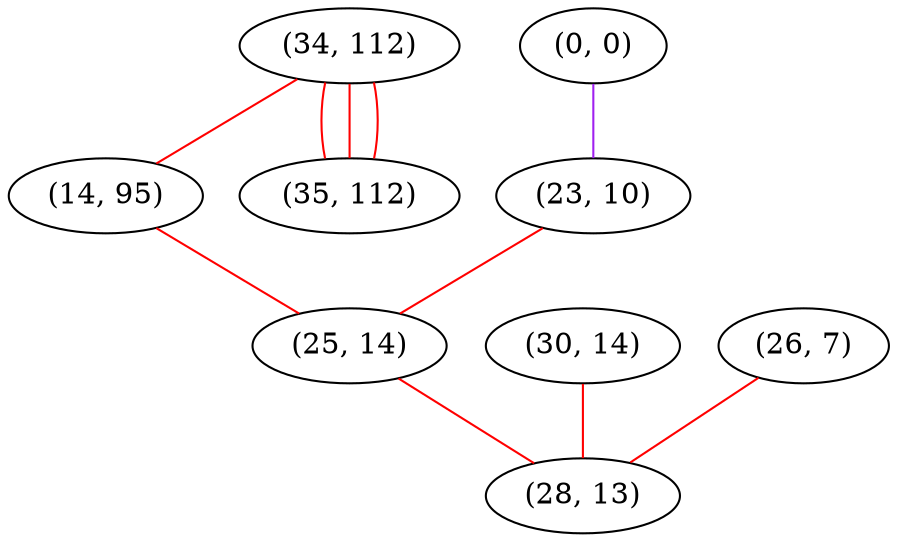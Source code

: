 graph "" {
"(34, 112)";
"(0, 0)";
"(14, 95)";
"(23, 10)";
"(30, 14)";
"(26, 7)";
"(35, 112)";
"(25, 14)";
"(28, 13)";
"(34, 112)" -- "(35, 112)"  [color=red, key=0, weight=1];
"(34, 112)" -- "(35, 112)"  [color=red, key=1, weight=1];
"(34, 112)" -- "(35, 112)"  [color=red, key=2, weight=1];
"(34, 112)" -- "(14, 95)"  [color=red, key=0, weight=1];
"(0, 0)" -- "(23, 10)"  [color=purple, key=0, weight=4];
"(14, 95)" -- "(25, 14)"  [color=red, key=0, weight=1];
"(23, 10)" -- "(25, 14)"  [color=red, key=0, weight=1];
"(30, 14)" -- "(28, 13)"  [color=red, key=0, weight=1];
"(26, 7)" -- "(28, 13)"  [color=red, key=0, weight=1];
"(25, 14)" -- "(28, 13)"  [color=red, key=0, weight=1];
}
